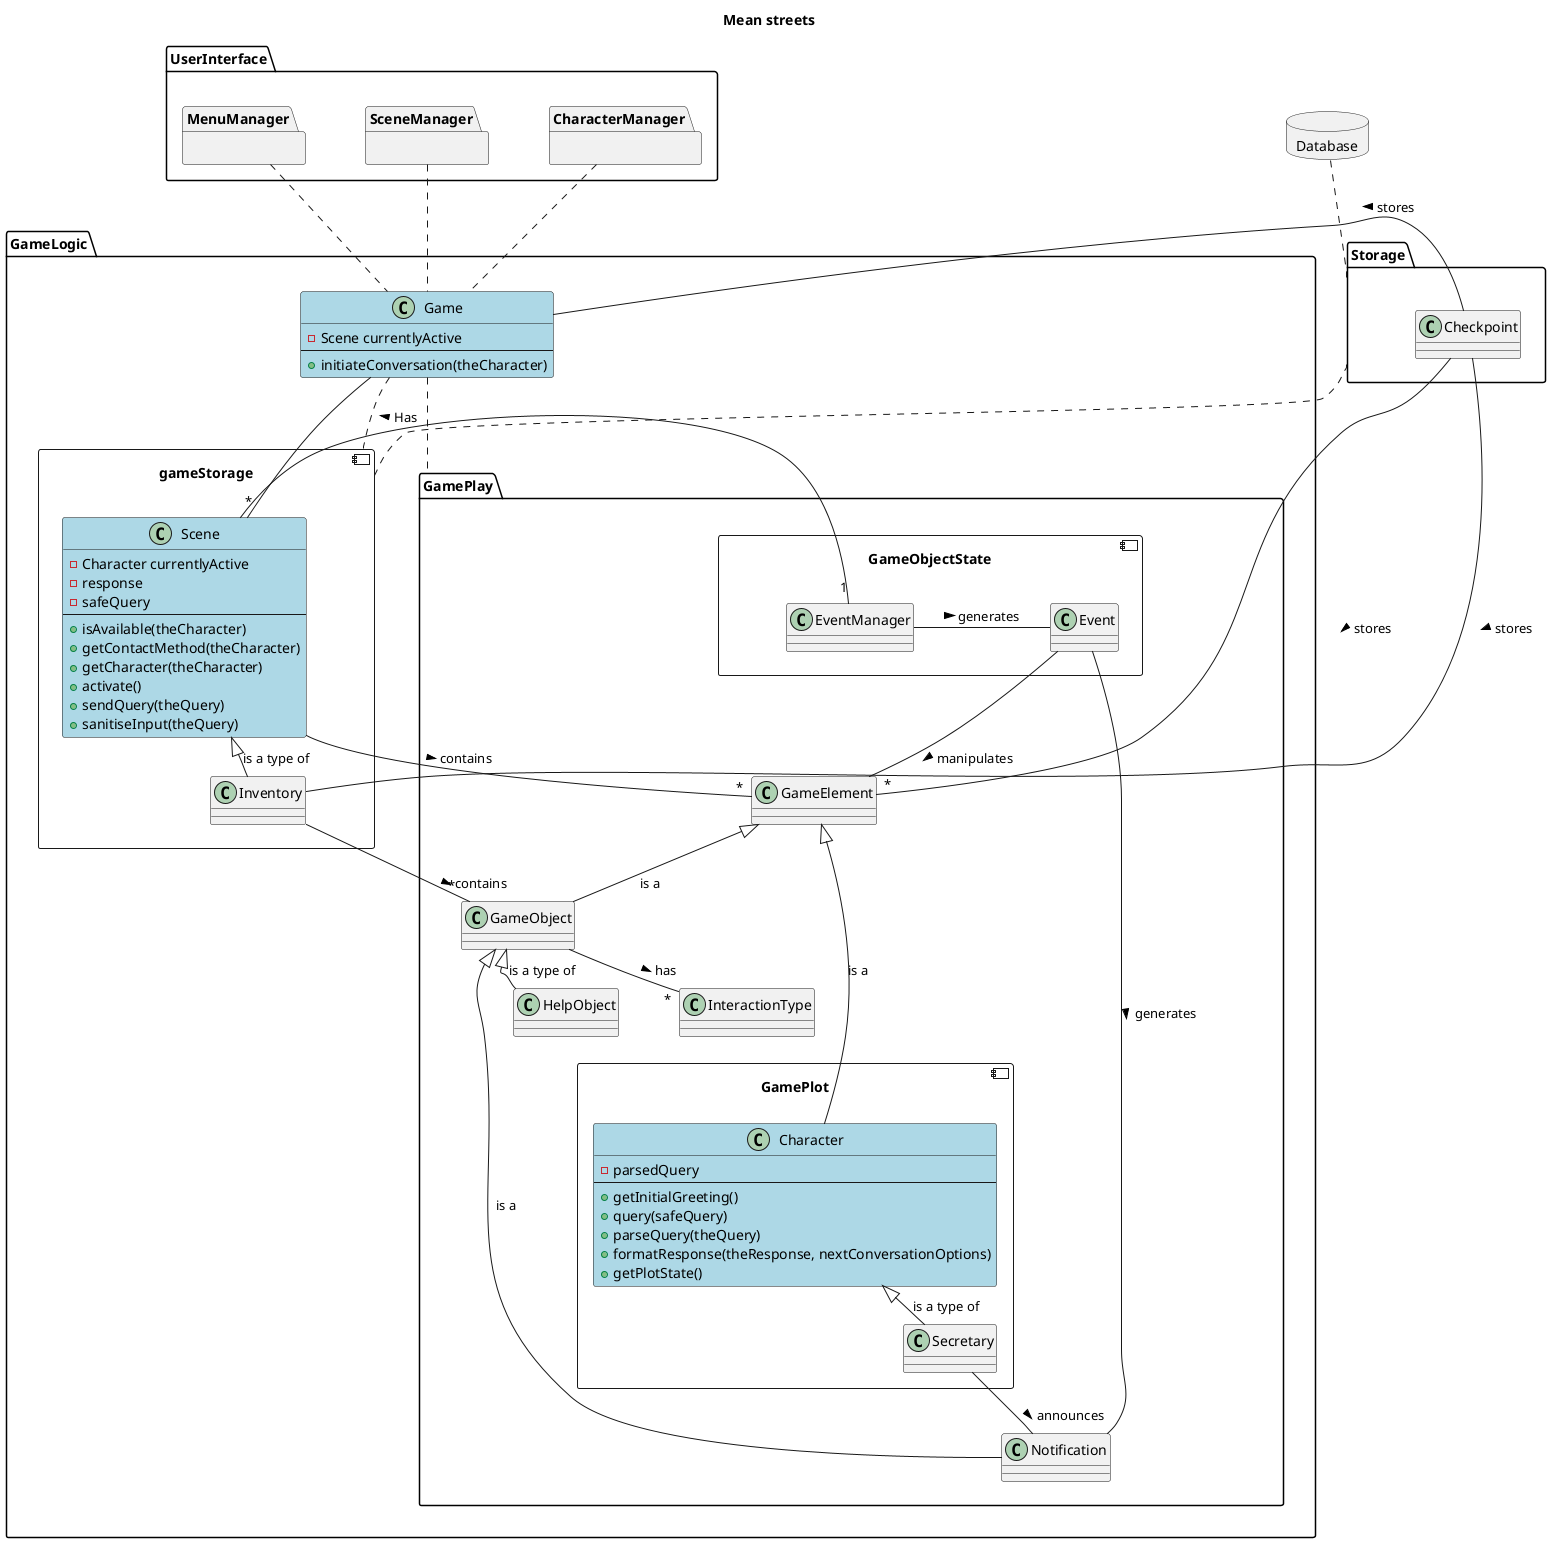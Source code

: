 @startuml

skinparam nodesep 60
skinparam ranksep 20

title Mean streets
top to bottom direction

database Database {
}
package UserInterface {
    package MenuManager {}
    package SceneManager {}
    package CharacterManager {}
}

package GameLogic {
    class Game #LightBlue {
        -Scene currentlyActive
        --
        +initiateConversation(theCharacter)
    }
    component gameStorage {
        class Inventory
        class Scene #LightBlue {
            -Character currentlyActive
            -response
            -safeQuery
            --
            +isAvailable(theCharacter)
            +getContactMethod(theCharacter)
            +getCharacter(theCharacter)
            +activate()
            +sendQuery(theQuery)
            +sanitiseInput(theQuery)
        }
    }


    package GamePlay {
        class InteractionType
        class GameElement
        class GameObject
        class HelpObject
        class Notification
        component GameObjectState {
            class Event
            class EventManager
        }
        component GamePlot {
            class Secretary
            class Character #LightBlue{
                -parsedQuery
                --
                +getInitialGreeting()
                +query(safeQuery)
                +parseQuery(theQuery)
                +formatResponse(theResponse, nextConversationOptions)
                +getPlotState()
            }
        }
    }
}

package Storage {
    class Checkpoint
}

Database .. Storage
MenuManager .. Game
SceneManager .. Game
CharacterManager .. Game
Storage . gameStorage


InteractionType -[hidden]up- GameObjectState
Character -[hidden]up- GameObjectState
Secretary -[hidden]up- GameObjectState
Notification -[hidden]up- GameObjectState
InteractionType -[hidden]down- Character


Game . gameStorage
Game .. GamePlay

Game -- "*" Scene
Checkpoint -- "*" GameElement : stores >
Checkpoint -- Inventory : stores >
Checkpoint - Game : stores >
Character <|-- Secretary : is a type of
GameElement <|-- GameObject : is a
GameElement <|-- Character : is a
Scene - "*" GameElement : contains >
Scene <|-- Inventory : is a type of
Inventory -- "*" GameObject : contains >
EventManager "1" - Scene : Has >
EventManager - Event : generates >
Event -- Notification : generates >
Event -- GameElement : manipulates >
Secretary -- Notification : announces >
GameObject <|-- HelpObject : is a type of
GameObject <|-- Notification : is a
GameObject -- "*" InteractionType : has >
@enduml
